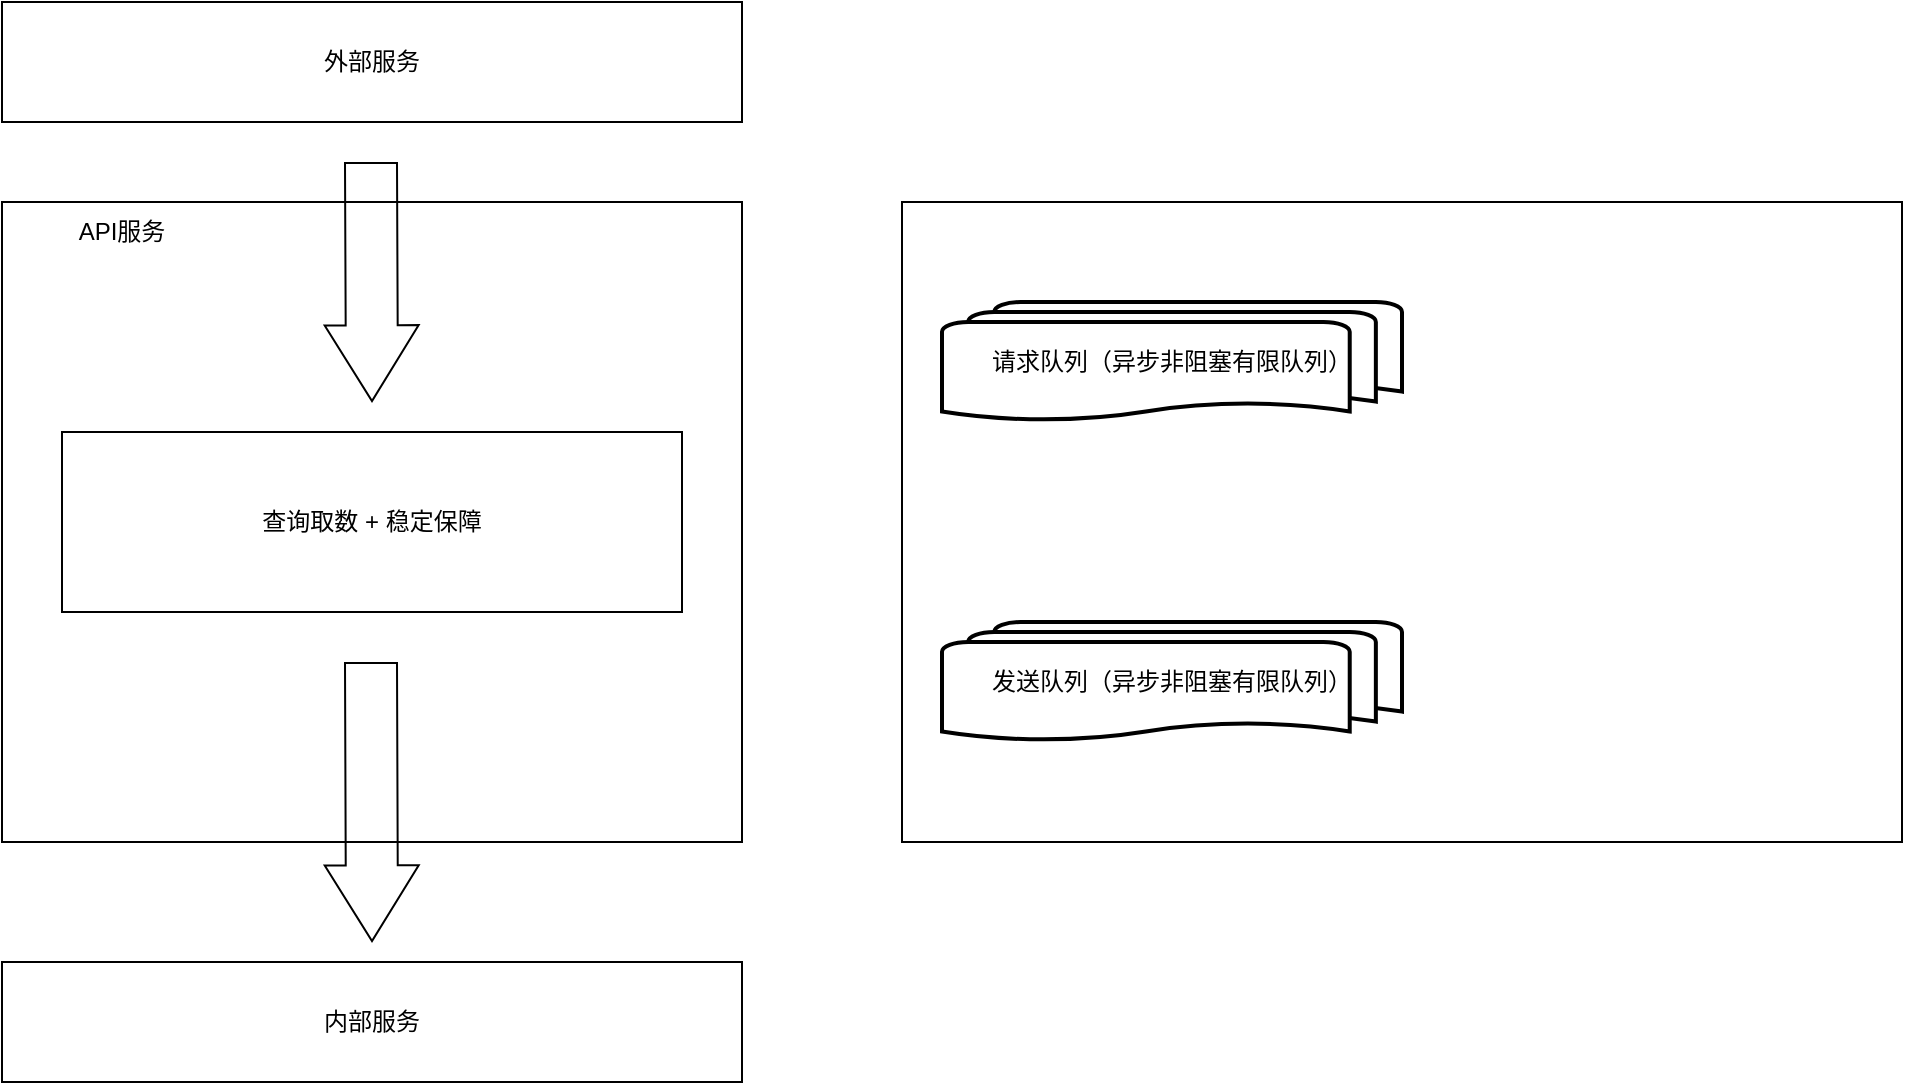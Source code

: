 <mxfile version="20.8.3" type="github">
  <diagram id="dHrR71HzSHLAMjjxXmuo" name="第 1 页">
    <mxGraphModel dx="1306" dy="765" grid="1" gridSize="10" guides="1" tooltips="1" connect="1" arrows="1" fold="1" page="1" pageScale="1" pageWidth="827" pageHeight="1169" math="0" shadow="0">
      <root>
        <mxCell id="0" />
        <mxCell id="1" parent="0" />
        <mxCell id="9a4Nvgae0vwim2I87Gne-1" value="" style="rounded=0;whiteSpace=wrap;html=1;" vertex="1" parent="1">
          <mxGeometry x="80" y="180" width="370" height="320" as="geometry" />
        </mxCell>
        <mxCell id="9a4Nvgae0vwim2I87Gne-2" value="API服务" style="text;html=1;strokeColor=none;fillColor=none;align=center;verticalAlign=middle;whiteSpace=wrap;rounded=0;" vertex="1" parent="1">
          <mxGeometry x="100" y="180" width="80" height="30" as="geometry" />
        </mxCell>
        <mxCell id="9a4Nvgae0vwim2I87Gne-4" value="外部服务" style="rounded=0;whiteSpace=wrap;html=1;" vertex="1" parent="1">
          <mxGeometry x="80" y="80" width="370" height="60" as="geometry" />
        </mxCell>
        <mxCell id="9a4Nvgae0vwim2I87Gne-9" value="" style="rounded=0;whiteSpace=wrap;html=1;" vertex="1" parent="1">
          <mxGeometry x="530" y="180" width="500" height="320" as="geometry" />
        </mxCell>
        <mxCell id="9a4Nvgae0vwim2I87Gne-11" value="请求队列（异步非阻塞有限队列）" style="strokeWidth=2;html=1;shape=mxgraph.flowchart.multi-document;whiteSpace=wrap;" vertex="1" parent="1">
          <mxGeometry x="550" y="230" width="230" height="60" as="geometry" />
        </mxCell>
        <mxCell id="9a4Nvgae0vwim2I87Gne-12" value="发送队列（异步非阻塞有限队列）" style="strokeWidth=2;html=1;shape=mxgraph.flowchart.multi-document;whiteSpace=wrap;" vertex="1" parent="1">
          <mxGeometry x="550" y="390" width="230" height="60" as="geometry" />
        </mxCell>
        <mxCell id="9a4Nvgae0vwim2I87Gne-17" value="查询取数 + 稳定保障" style="rounded=0;whiteSpace=wrap;html=1;" vertex="1" parent="1">
          <mxGeometry x="110" y="295" width="310" height="90" as="geometry" />
        </mxCell>
        <mxCell id="9a4Nvgae0vwim2I87Gne-20" value="" style="shape=flexArrow;endArrow=classic;html=1;rounded=0;width=26;endSize=12.28;" edge="1" parent="1">
          <mxGeometry width="50" height="50" relative="1" as="geometry">
            <mxPoint x="264.5" y="160" as="sourcePoint" />
            <mxPoint x="265" y="280" as="targetPoint" />
          </mxGeometry>
        </mxCell>
        <mxCell id="9a4Nvgae0vwim2I87Gne-21" value="" style="shape=flexArrow;endArrow=classic;html=1;rounded=0;width=26;endSize=12.28;" edge="1" parent="1">
          <mxGeometry width="50" height="50" relative="1" as="geometry">
            <mxPoint x="264.5" y="410" as="sourcePoint" />
            <mxPoint x="265" y="550" as="targetPoint" />
          </mxGeometry>
        </mxCell>
        <mxCell id="9a4Nvgae0vwim2I87Gne-22" value="内部服务" style="rounded=0;whiteSpace=wrap;html=1;" vertex="1" parent="1">
          <mxGeometry x="80" y="560" width="370" height="60" as="geometry" />
        </mxCell>
      </root>
    </mxGraphModel>
  </diagram>
</mxfile>
